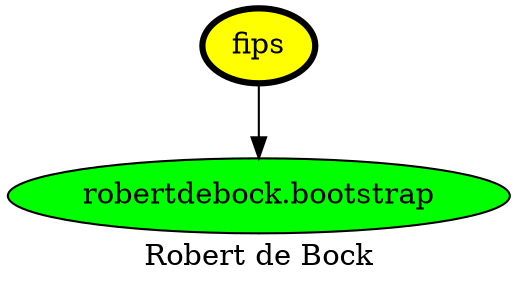 digraph PhiloDilemma {
  label = "Robert de Bock" ;
  overlap=false
  {
    "fips" [fillcolor=yellow style=filled penwidth=3]
    "robertdebock.bootstrap" [fillcolor=green style=filled]
  }
  "fips" -> "robertdebock.bootstrap"
}
